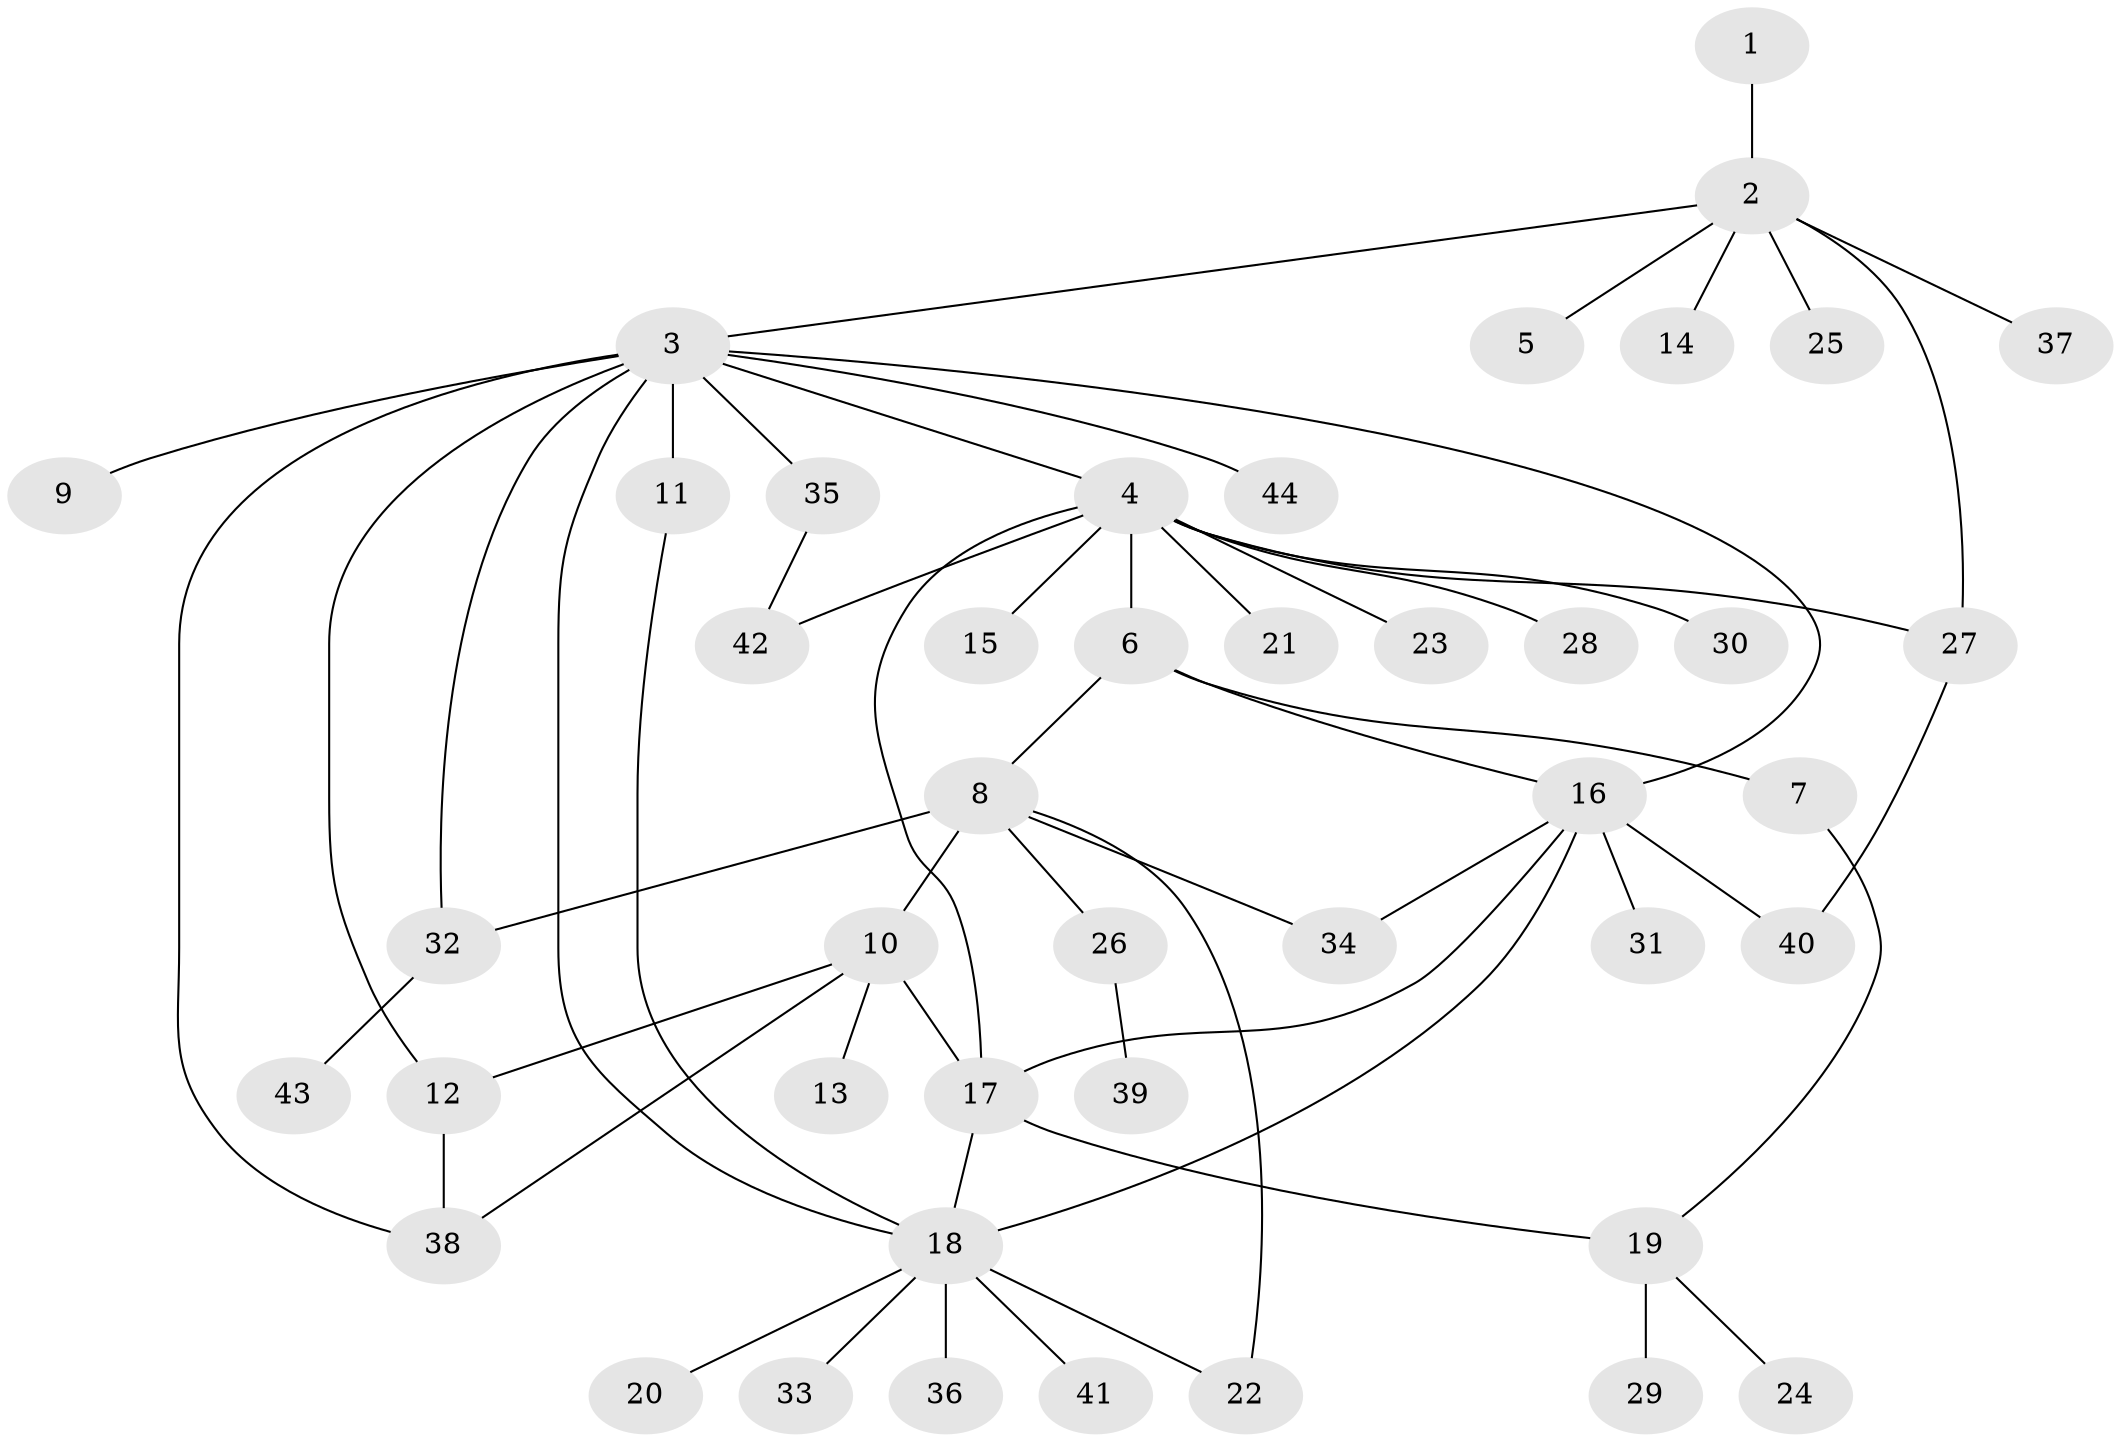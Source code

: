 // original degree distribution, {2: 0.26136363636363635, 8: 0.011363636363636364, 18: 0.011363636363636364, 11: 0.022727272727272728, 1: 0.5113636363636364, 5: 0.011363636363636364, 3: 0.07954545454545454, 6: 0.022727272727272728, 4: 0.045454545454545456, 9: 0.011363636363636364, 10: 0.011363636363636364}
// Generated by graph-tools (version 1.1) at 2025/35/03/09/25 02:35:50]
// undirected, 44 vertices, 59 edges
graph export_dot {
graph [start="1"]
  node [color=gray90,style=filled];
  1;
  2;
  3;
  4;
  5;
  6;
  7;
  8;
  9;
  10;
  11;
  12;
  13;
  14;
  15;
  16;
  17;
  18;
  19;
  20;
  21;
  22;
  23;
  24;
  25;
  26;
  27;
  28;
  29;
  30;
  31;
  32;
  33;
  34;
  35;
  36;
  37;
  38;
  39;
  40;
  41;
  42;
  43;
  44;
  1 -- 2 [weight=1.0];
  2 -- 3 [weight=1.0];
  2 -- 5 [weight=1.0];
  2 -- 14 [weight=1.0];
  2 -- 25 [weight=1.0];
  2 -- 27 [weight=1.0];
  2 -- 37 [weight=1.0];
  3 -- 4 [weight=1.0];
  3 -- 9 [weight=1.0];
  3 -- 11 [weight=7.0];
  3 -- 12 [weight=1.0];
  3 -- 16 [weight=1.0];
  3 -- 18 [weight=1.0];
  3 -- 32 [weight=1.0];
  3 -- 35 [weight=1.0];
  3 -- 38 [weight=1.0];
  3 -- 44 [weight=1.0];
  4 -- 6 [weight=1.0];
  4 -- 15 [weight=1.0];
  4 -- 17 [weight=1.0];
  4 -- 21 [weight=1.0];
  4 -- 23 [weight=1.0];
  4 -- 27 [weight=1.0];
  4 -- 28 [weight=1.0];
  4 -- 30 [weight=1.0];
  4 -- 42 [weight=1.0];
  6 -- 7 [weight=1.0];
  6 -- 8 [weight=1.0];
  6 -- 16 [weight=1.0];
  7 -- 19 [weight=1.0];
  8 -- 10 [weight=5.0];
  8 -- 22 [weight=1.0];
  8 -- 26 [weight=1.0];
  8 -- 32 [weight=1.0];
  8 -- 34 [weight=1.0];
  10 -- 12 [weight=1.0];
  10 -- 13 [weight=1.0];
  10 -- 17 [weight=4.0];
  10 -- 38 [weight=1.0];
  11 -- 18 [weight=1.0];
  12 -- 38 [weight=1.0];
  16 -- 17 [weight=1.0];
  16 -- 18 [weight=1.0];
  16 -- 31 [weight=1.0];
  16 -- 34 [weight=1.0];
  16 -- 40 [weight=2.0];
  17 -- 18 [weight=1.0];
  17 -- 19 [weight=1.0];
  18 -- 20 [weight=1.0];
  18 -- 22 [weight=1.0];
  18 -- 33 [weight=1.0];
  18 -- 36 [weight=1.0];
  18 -- 41 [weight=1.0];
  19 -- 24 [weight=1.0];
  19 -- 29 [weight=2.0];
  26 -- 39 [weight=1.0];
  27 -- 40 [weight=1.0];
  32 -- 43 [weight=1.0];
  35 -- 42 [weight=1.0];
}
